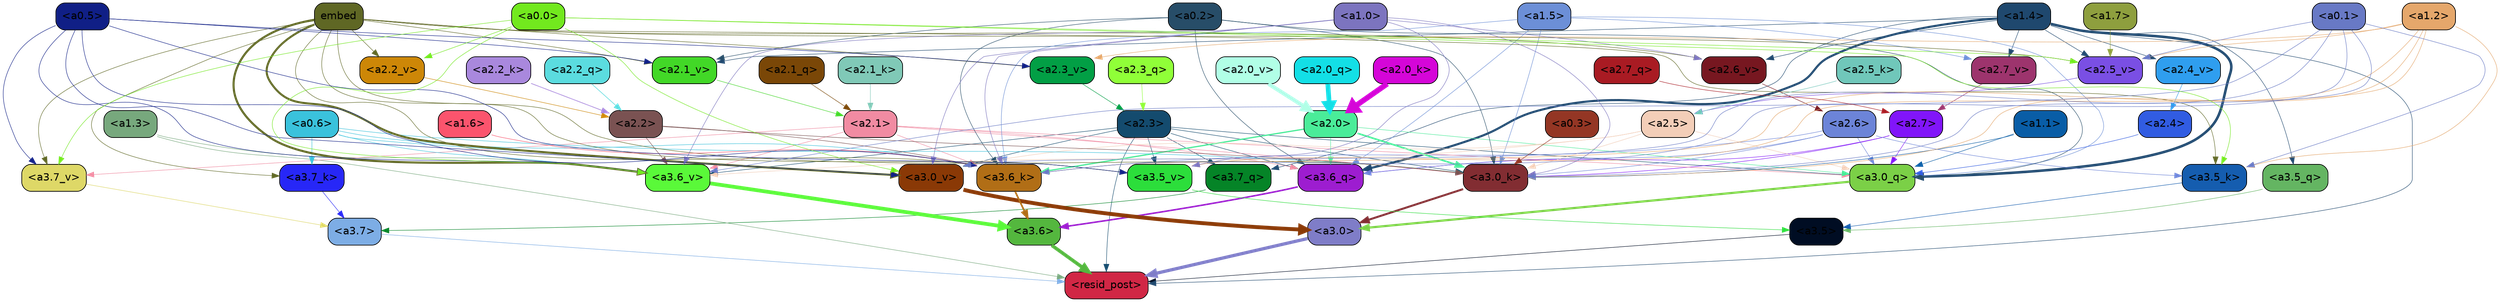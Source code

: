 strict digraph "" {
	graph [bgcolor=transparent,
		layout=dot,
		overlap=false,
		splines=true
	];
	"<a3.7>"	[color=black,
		fillcolor="#7dade5",
		fontname=Helvetica,
		shape=box,
		style="filled, rounded"];
	"<resid_post>"	[color=black,
		fillcolor="#d12745",
		fontname=Helvetica,
		shape=box,
		style="filled, rounded"];
	"<a3.7>" -> "<resid_post>"	[color="#7dade5",
		penwidth=0.6239100098609924];
	"<a3.6>"	[color=black,
		fillcolor="#54b73e",
		fontname=Helvetica,
		shape=box,
		style="filled, rounded"];
	"<a3.6>" -> "<resid_post>"	[color="#54b73e",
		penwidth=4.569062113761902];
	"<a3.5>"	[color=black,
		fillcolor="#000d23",
		fontname=Helvetica,
		shape=box,
		style="filled, rounded"];
	"<a3.5>" -> "<resid_post>"	[color="#000d23",
		penwidth=0.6];
	"<a3.0>"	[color=black,
		fillcolor="#7f7dc8",
		fontname=Helvetica,
		shape=box,
		style="filled, rounded"];
	"<a3.0>" -> "<resid_post>"	[color="#7f7dc8",
		penwidth=4.283544182777405];
	"<a2.3>"	[color=black,
		fillcolor="#144b6e",
		fontname=Helvetica,
		shape=box,
		style="filled, rounded"];
	"<a2.3>" -> "<resid_post>"	[color="#144b6e",
		penwidth=0.6];
	"<a3.7_q>"	[color=black,
		fillcolor="#058427",
		fontname=Helvetica,
		shape=box,
		style="filled, rounded"];
	"<a2.3>" -> "<a3.7_q>"	[color="#144b6e",
		penwidth=0.6];
	"<a3.6_q>"	[color=black,
		fillcolor="#9d1dd0",
		fontname=Helvetica,
		shape=box,
		style="filled, rounded"];
	"<a2.3>" -> "<a3.6_q>"	[color="#144b6e",
		penwidth=0.6];
	"<a3.0_q>"	[color=black,
		fillcolor="#7bd047",
		fontname=Helvetica,
		shape=box,
		style="filled, rounded"];
	"<a2.3>" -> "<a3.0_q>"	[color="#144b6e",
		penwidth=0.6];
	"<a3.0_k>"	[color=black,
		fillcolor="#822d32",
		fontname=Helvetica,
		shape=box,
		style="filled, rounded"];
	"<a2.3>" -> "<a3.0_k>"	[color="#144b6e",
		penwidth=0.6];
	"<a3.6_v>"	[color=black,
		fillcolor="#5af939",
		fontname=Helvetica,
		shape=box,
		style="filled, rounded"];
	"<a2.3>" -> "<a3.6_v>"	[color="#144b6e",
		penwidth=0.6];
	"<a3.5_v>"	[color=black,
		fillcolor="#2cde3b",
		fontname=Helvetica,
		shape=box,
		style="filled, rounded"];
	"<a2.3>" -> "<a3.5_v>"	[color="#144b6e",
		penwidth=0.6];
	"<a3.0_v>"	[color=black,
		fillcolor="#8a3906",
		fontname=Helvetica,
		shape=box,
		style="filled, rounded"];
	"<a2.3>" -> "<a3.0_v>"	[color="#144b6e",
		penwidth=0.6];
	"<a1.4>"	[color=black,
		fillcolor="#1f486e",
		fontname=Helvetica,
		shape=box,
		style="filled, rounded"];
	"<a1.4>" -> "<resid_post>"	[color="#1f486e",
		penwidth=0.6];
	"<a1.4>" -> "<a3.7_q>"	[color="#1f486e",
		penwidth=0.6];
	"<a1.4>" -> "<a3.6_q>"	[color="#1f486e",
		penwidth=2.7934007048606873];
	"<a3.5_q>"	[color=black,
		fillcolor="#64b562",
		fontname=Helvetica,
		shape=box,
		style="filled, rounded"];
	"<a1.4>" -> "<a3.5_q>"	[color="#1f486e",
		penwidth=0.6];
	"<a1.4>" -> "<a3.0_q>"	[color="#1f486e",
		penwidth=3.340754985809326];
	"<a2.7_v>"	[color=black,
		fillcolor="#9d346d",
		fontname=Helvetica,
		shape=box,
		style="filled, rounded"];
	"<a1.4>" -> "<a2.7_v>"	[color="#1f486e",
		penwidth=0.6];
	"<a2.6_v>"	[color=black,
		fillcolor="#771720",
		fontname=Helvetica,
		shape=box,
		style="filled, rounded"];
	"<a1.4>" -> "<a2.6_v>"	[color="#1f486e",
		penwidth=0.6];
	"<a2.5_v>"	[color=black,
		fillcolor="#7a4fe4",
		fontname=Helvetica,
		shape=box,
		style="filled, rounded"];
	"<a1.4>" -> "<a2.5_v>"	[color="#1f486e",
		penwidth=0.6];
	"<a2.4_v>"	[color=black,
		fillcolor="#2f9eef",
		fontname=Helvetica,
		shape=box,
		style="filled, rounded"];
	"<a1.4>" -> "<a2.4_v>"	[color="#1f486e",
		penwidth=0.6];
	"<a2.1_v>"	[color=black,
		fillcolor="#42d827",
		fontname=Helvetica,
		shape=box,
		style="filled, rounded"];
	"<a1.4>" -> "<a2.1_v>"	[color="#1f486e",
		penwidth=0.6];
	"<a1.3>"	[color=black,
		fillcolor="#77a87d",
		fontname=Helvetica,
		shape=box,
		style="filled, rounded"];
	"<a1.3>" -> "<resid_post>"	[color="#77a87d",
		penwidth=0.6];
	"<a1.3>" -> "<a3.6_v>"	[color="#77a87d",
		penwidth=0.6];
	"<a3.7_q>" -> "<a3.7>"	[color="#058427",
		penwidth=0.6];
	"<a3.6_q>" -> "<a3.6>"	[color="#9d1dd0",
		penwidth=2.0347584784030914];
	"<a3.5_q>" -> "<a3.5>"	[color="#64b562",
		penwidth=0.6];
	"<a3.0_q>" -> "<a3.0>"	[color="#7bd047",
		penwidth=2.8635367155075073];
	"<a3.7_k>"	[color=black,
		fillcolor="#2727f7",
		fontname=Helvetica,
		shape=box,
		style="filled, rounded"];
	"<a3.7_k>" -> "<a3.7>"	[color="#2727f7",
		penwidth=0.6];
	"<a3.6_k>"	[color=black,
		fillcolor="#b16e16",
		fontname=Helvetica,
		shape=box,
		style="filled, rounded"];
	"<a3.6_k>" -> "<a3.6>"	[color="#b16e16",
		penwidth=2.1760786175727844];
	"<a3.5_k>"	[color=black,
		fillcolor="#155daf",
		fontname=Helvetica,
		shape=box,
		style="filled, rounded"];
	"<a3.5_k>" -> "<a3.5>"	[color="#155daf",
		penwidth=0.6];
	"<a3.0_k>" -> "<a3.0>"	[color="#822d32",
		penwidth=2.632905662059784];
	"<a3.7_v>"	[color=black,
		fillcolor="#ded867",
		fontname=Helvetica,
		shape=box,
		style="filled, rounded"];
	"<a3.7_v>" -> "<a3.7>"	[color="#ded867",
		penwidth=0.6];
	"<a3.6_v>" -> "<a3.6>"	[color="#5af939",
		penwidth=4.981305837631226];
	"<a3.5_v>" -> "<a3.5>"	[color="#2cde3b",
		penwidth=0.6];
	"<a3.0_v>" -> "<a3.0>"	[color="#8a3906",
		penwidth=5.168330669403076];
	"<a2.7>"	[color=black,
		fillcolor="#8115f9",
		fontname=Helvetica,
		shape=box,
		style="filled, rounded"];
	"<a2.7>" -> "<a3.6_q>"	[color="#8115f9",
		penwidth=0.6];
	"<a2.7>" -> "<a3.0_q>"	[color="#8115f9",
		penwidth=0.6];
	"<a2.7>" -> "<a3.0_k>"	[color="#8115f9",
		penwidth=0.6];
	"<a2.6>"	[color=black,
		fillcolor="#6c84d8",
		fontname=Helvetica,
		shape=box,
		style="filled, rounded"];
	"<a2.6>" -> "<a3.6_q>"	[color="#6c84d8",
		penwidth=0.6];
	"<a2.6>" -> "<a3.0_q>"	[color="#6c84d8",
		penwidth=0.6];
	"<a2.6>" -> "<a3.6_k>"	[color="#6c84d8",
		penwidth=0.6];
	"<a2.6>" -> "<a3.5_k>"	[color="#6c84d8",
		penwidth=0.6];
	"<a2.6>" -> "<a3.0_k>"	[color="#6c84d8",
		penwidth=0.6];
	"<a2.1>"	[color=black,
		fillcolor="#f18ba2",
		fontname=Helvetica,
		shape=box,
		style="filled, rounded"];
	"<a2.1>" -> "<a3.6_q>"	[color="#f18ba2",
		penwidth=0.6];
	"<a2.1>" -> "<a3.0_q>"	[color="#f18ba2",
		penwidth=0.6];
	"<a2.1>" -> "<a3.6_k>"	[color="#f18ba2",
		penwidth=0.6];
	"<a2.1>" -> "<a3.0_k>"	[color="#f18ba2",
		penwidth=0.6];
	"<a2.1>" -> "<a3.7_v>"	[color="#f18ba2",
		penwidth=0.6];
	"<a2.1>" -> "<a3.6_v>"	[color="#f18ba2",
		penwidth=0.6];
	"<a2.0>"	[color=black,
		fillcolor="#4aec99",
		fontname=Helvetica,
		shape=box,
		style="filled, rounded"];
	"<a2.0>" -> "<a3.6_q>"	[color="#4aec99",
		penwidth=0.6];
	"<a2.0>" -> "<a3.0_q>"	[color="#4aec99",
		penwidth=0.6];
	"<a2.0>" -> "<a3.6_k>"	[color="#4aec99",
		penwidth=1.6382827460765839];
	"<a2.0>" -> "<a3.0_k>"	[color="#4aec99",
		penwidth=2.161143198609352];
	"<a1.5>"	[color=black,
		fillcolor="#6c8fd7",
		fontname=Helvetica,
		shape=box,
		style="filled, rounded"];
	"<a1.5>" -> "<a3.6_q>"	[color="#6c8fd7",
		penwidth=0.6];
	"<a1.5>" -> "<a3.0_q>"	[color="#6c8fd7",
		penwidth=0.6];
	"<a1.5>" -> "<a3.6_k>"	[color="#6c8fd7",
		penwidth=0.6];
	"<a1.5>" -> "<a3.0_k>"	[color="#6c8fd7",
		penwidth=0.6];
	"<a1.5>" -> "<a2.7_v>"	[color="#6c8fd7",
		penwidth=0.6];
	"<a0.2>"	[color=black,
		fillcolor="#274d68",
		fontname=Helvetica,
		shape=box,
		style="filled, rounded"];
	"<a0.2>" -> "<a3.6_q>"	[color="#274d68",
		penwidth=0.6];
	"<a0.2>" -> "<a3.0_q>"	[color="#274d68",
		penwidth=0.6];
	"<a0.2>" -> "<a3.6_k>"	[color="#274d68",
		penwidth=0.6];
	"<a0.2>" -> "<a3.0_k>"	[color="#274d68",
		penwidth=0.6];
	"<a0.2>" -> "<a2.1_v>"	[color="#274d68",
		penwidth=0.6];
	"<a2.5>"	[color=black,
		fillcolor="#f3ceb8",
		fontname=Helvetica,
		shape=box,
		style="filled, rounded"];
	"<a2.5>" -> "<a3.0_q>"	[color="#f3ceb8",
		penwidth=0.6];
	"<a2.5>" -> "<a3.0_k>"	[color="#f3ceb8",
		penwidth=0.6];
	"<a2.5>" -> "<a3.6_v>"	[color="#f3ceb8",
		penwidth=0.6];
	"<a2.5>" -> "<a3.0_v>"	[color="#f3ceb8",
		penwidth=0.6];
	"<a2.4>"	[color=black,
		fillcolor="#315ce2",
		fontname=Helvetica,
		shape=box,
		style="filled, rounded"];
	"<a2.4>" -> "<a3.0_q>"	[color="#315ce2",
		penwidth=0.6];
	"<a1.1>"	[color=black,
		fillcolor="#095da6",
		fontname=Helvetica,
		shape=box,
		style="filled, rounded"];
	"<a1.1>" -> "<a3.0_q>"	[color="#095da6",
		penwidth=0.6];
	"<a1.1>" -> "<a3.0_k>"	[color="#095da6",
		penwidth=0.6];
	"<a0.6>"	[color=black,
		fillcolor="#3ac2dc",
		fontname=Helvetica,
		shape=box,
		style="filled, rounded"];
	"<a0.6>" -> "<a3.7_k>"	[color="#3ac2dc",
		penwidth=0.6];
	"<a0.6>" -> "<a3.6_k>"	[color="#3ac2dc",
		penwidth=0.6];
	"<a0.6>" -> "<a3.0_k>"	[color="#3ac2dc",
		penwidth=0.6];
	"<a0.6>" -> "<a3.6_v>"	[color="#3ac2dc",
		penwidth=0.6];
	"<a0.6>" -> "<a3.0_v>"	[color="#3ac2dc",
		penwidth=0.6];
	embed	[color=black,
		fillcolor="#5f6724",
		fontname=Helvetica,
		shape=box,
		style="filled, rounded"];
	embed -> "<a3.7_k>"	[color="#5f6724",
		penwidth=0.6];
	embed -> "<a3.6_k>"	[color="#5f6724",
		penwidth=0.6];
	embed -> "<a3.5_k>"	[color="#5f6724",
		penwidth=0.6];
	embed -> "<a3.0_k>"	[color="#5f6724",
		penwidth=0.6];
	embed -> "<a3.7_v>"	[color="#5f6724",
		penwidth=0.6];
	embed -> "<a3.6_v>"	[color="#5f6724",
		penwidth=2.7825746536254883];
	embed -> "<a3.5_v>"	[color="#5f6724",
		penwidth=0.6];
	embed -> "<a3.0_v>"	[color="#5f6724",
		penwidth=2.6950180530548096];
	embed -> "<a2.6_v>"	[color="#5f6724",
		penwidth=0.6];
	embed -> "<a2.5_v>"	[color="#5f6724",
		penwidth=0.6];
	"<a2.3_v>"	[color=black,
		fillcolor="#029f45",
		fontname=Helvetica,
		shape=box,
		style="filled, rounded"];
	embed -> "<a2.3_v>"	[color="#5f6724",
		penwidth=0.6];
	"<a2.2_v>"	[color=black,
		fillcolor="#cd8707",
		fontname=Helvetica,
		shape=box,
		style="filled, rounded"];
	embed -> "<a2.2_v>"	[color="#5f6724",
		penwidth=0.6];
	embed -> "<a2.1_v>"	[color="#5f6724",
		penwidth=0.6];
	"<a2.2>"	[color=black,
		fillcolor="#7a5252",
		fontname=Helvetica,
		shape=box,
		style="filled, rounded"];
	"<a2.2>" -> "<a3.6_k>"	[color="#7a5252",
		penwidth=0.6];
	"<a2.2>" -> "<a3.0_k>"	[color="#7a5252",
		penwidth=0.6];
	"<a2.2>" -> "<a3.6_v>"	[color="#7a5252",
		penwidth=0.6];
	"<a1.6>"	[color=black,
		fillcolor="#fb546d",
		fontname=Helvetica,
		shape=box,
		style="filled, rounded"];
	"<a1.6>" -> "<a3.6_k>"	[color="#fb546d",
		penwidth=0.6];
	"<a1.2>"	[color=black,
		fillcolor="#e5a76b",
		fontname=Helvetica,
		shape=box,
		style="filled, rounded"];
	"<a1.2>" -> "<a3.6_k>"	[color="#e5a76b",
		penwidth=0.6];
	"<a1.2>" -> "<a3.5_k>"	[color="#e5a76b",
		penwidth=0.6];
	"<a1.2>" -> "<a3.0_k>"	[color="#e5a76b",
		penwidth=0.6];
	"<a1.2>" -> "<a3.5_v>"	[color="#e5a76b",
		penwidth=0.6];
	"<a1.2>" -> "<a2.5_v>"	[color="#e5a76b",
		penwidth=0.6];
	"<a1.2>" -> "<a2.3_v>"	[color="#e5a76b",
		penwidth=0.6];
	"<a1.0>"	[color=black,
		fillcolor="#7c74bf",
		fontname=Helvetica,
		shape=box,
		style="filled, rounded"];
	"<a1.0>" -> "<a3.6_k>"	[color="#7c74bf",
		penwidth=0.6];
	"<a1.0>" -> "<a3.0_k>"	[color="#7c74bf",
		penwidth=0.6];
	"<a1.0>" -> "<a3.6_v>"	[color="#7c74bf",
		penwidth=0.6];
	"<a1.0>" -> "<a3.5_v>"	[color="#7c74bf",
		penwidth=0.6];
	"<a1.0>" -> "<a3.0_v>"	[color="#7c74bf",
		penwidth=0.6];
	"<a1.0>" -> "<a2.6_v>"	[color="#7c74bf",
		penwidth=0.6];
	"<a0.5>"	[color=black,
		fillcolor="#101f86",
		fontname=Helvetica,
		shape=box,
		style="filled, rounded"];
	"<a0.5>" -> "<a3.6_k>"	[color="#101f86",
		penwidth=0.6];
	"<a0.5>" -> "<a3.7_v>"	[color="#101f86",
		penwidth=0.6];
	"<a0.5>" -> "<a3.6_v>"	[color="#101f86",
		penwidth=0.6];
	"<a0.5>" -> "<a3.5_v>"	[color="#101f86",
		penwidth=0.6];
	"<a0.5>" -> "<a3.0_v>"	[color="#101f86",
		penwidth=0.6];
	"<a0.5>" -> "<a2.3_v>"	[color="#101f86",
		penwidth=0.6];
	"<a0.5>" -> "<a2.1_v>"	[color="#101f86",
		penwidth=0.6];
	"<a0.1>"	[color=black,
		fillcolor="#6879c5",
		fontname=Helvetica,
		shape=box,
		style="filled, rounded"];
	"<a0.1>" -> "<a3.6_k>"	[color="#6879c5",
		penwidth=0.6];
	"<a0.1>" -> "<a3.5_k>"	[color="#6879c5",
		penwidth=0.6];
	"<a0.1>" -> "<a3.0_k>"	[color="#6879c5",
		penwidth=0.6];
	"<a0.1>" -> "<a3.6_v>"	[color="#6879c5",
		penwidth=0.6];
	"<a0.1>" -> "<a3.0_v>"	[color="#6879c5",
		penwidth=0.6];
	"<a0.1>" -> "<a2.5_v>"	[color="#6879c5",
		penwidth=0.6];
	"<a0.0>"	[color=black,
		fillcolor="#72e91e",
		fontname=Helvetica,
		shape=box,
		style="filled, rounded"];
	"<a0.0>" -> "<a3.5_k>"	[color="#72e91e",
		penwidth=0.6];
	"<a0.0>" -> "<a3.7_v>"	[color="#72e91e",
		penwidth=0.6];
	"<a0.0>" -> "<a3.6_v>"	[color="#72e91e",
		penwidth=0.6];
	"<a0.0>" -> "<a3.0_v>"	[color="#72e91e",
		penwidth=0.6];
	"<a0.0>" -> "<a2.5_v>"	[color="#72e91e",
		penwidth=0.6];
	"<a0.0>" -> "<a2.2_v>"	[color="#72e91e",
		penwidth=0.6];
	"<a0.3>"	[color=black,
		fillcolor="#943624",
		fontname=Helvetica,
		shape=box,
		style="filled, rounded"];
	"<a0.3>" -> "<a3.0_k>"	[color="#943624",
		penwidth=0.6];
	"<a2.7_q>"	[color=black,
		fillcolor="#a91b23",
		fontname=Helvetica,
		shape=box,
		style="filled, rounded"];
	"<a2.7_q>" -> "<a2.7>"	[color="#a91b23",
		penwidth=0.6];
	"<a2.3_q>"	[color=black,
		fillcolor="#90ff38",
		fontname=Helvetica,
		shape=box,
		style="filled, rounded"];
	"<a2.3_q>" -> "<a2.3>"	[color="#90ff38",
		penwidth=0.6];
	"<a2.2_q>"	[color=black,
		fillcolor="#5bdcdf",
		fontname=Helvetica,
		shape=box,
		style="filled, rounded"];
	"<a2.2_q>" -> "<a2.2>"	[color="#5bdcdf",
		penwidth=0.7553567886352539];
	"<a2.1_q>"	[color=black,
		fillcolor="#7a4707",
		fontname=Helvetica,
		shape=box,
		style="filled, rounded"];
	"<a2.1_q>" -> "<a2.1>"	[color="#7a4707",
		penwidth=0.6];
	"<a2.0_q>"	[color=black,
		fillcolor="#13dfe6",
		fontname=Helvetica,
		shape=box,
		style="filled, rounded"];
	"<a2.0_q>" -> "<a2.0>"	[color="#13dfe6",
		penwidth=6.256794691085815];
	"<a2.5_k>"	[color=black,
		fillcolor="#70c7ba",
		fontname=Helvetica,
		shape=box,
		style="filled, rounded"];
	"<a2.5_k>" -> "<a2.5>"	[color="#70c7ba",
		penwidth=0.6];
	"<a2.2_k>"	[color=black,
		fillcolor="#a988dd",
		fontname=Helvetica,
		shape=box,
		style="filled, rounded"];
	"<a2.2_k>" -> "<a2.2>"	[color="#a988dd",
		penwidth=0.8854708671569824];
	"<a2.1_k>"	[color=black,
		fillcolor="#80c9b7",
		fontname=Helvetica,
		shape=box,
		style="filled, rounded"];
	"<a2.1_k>" -> "<a2.1>"	[color="#80c9b7",
		penwidth=0.6];
	"<a2.0_k>"	[color=black,
		fillcolor="#d506d8",
		fontname=Helvetica,
		shape=box,
		style="filled, rounded"];
	"<a2.0_k>" -> "<a2.0>"	[color="#d506d8",
		penwidth=7.231504917144775];
	"<a2.7_v>" -> "<a2.7>"	[color="#9d346d",
		penwidth=0.6];
	"<a2.6_v>" -> "<a2.6>"	[color="#771720",
		penwidth=0.6];
	"<a2.5_v>" -> "<a2.5>"	[color="#7a4fe4",
		penwidth=0.6];
	"<a2.4_v>" -> "<a2.4>"	[color="#2f9eef",
		penwidth=0.6];
	"<a2.3_v>" -> "<a2.3>"	[color="#029f45",
		penwidth=0.6];
	"<a2.2_v>" -> "<a2.2>"	[color="#cd8707",
		penwidth=0.6];
	"<a2.1_v>" -> "<a2.1>"	[color="#42d827",
		penwidth=0.6];
	"<a2.0_v>"	[color=black,
		fillcolor="#b1ffe6",
		fontname=Helvetica,
		shape=box,
		style="filled, rounded"];
	"<a2.0_v>" -> "<a2.0>"	[color="#b1ffe6",
		penwidth=5.231471925973892];
	"<a1.7>"	[color=black,
		fillcolor="#8e9f3e",
		fontname=Helvetica,
		shape=box,
		style="filled, rounded"];
	"<a1.7>" -> "<a2.5_v>"	[color="#8e9f3e",
		penwidth=0.6];
}
